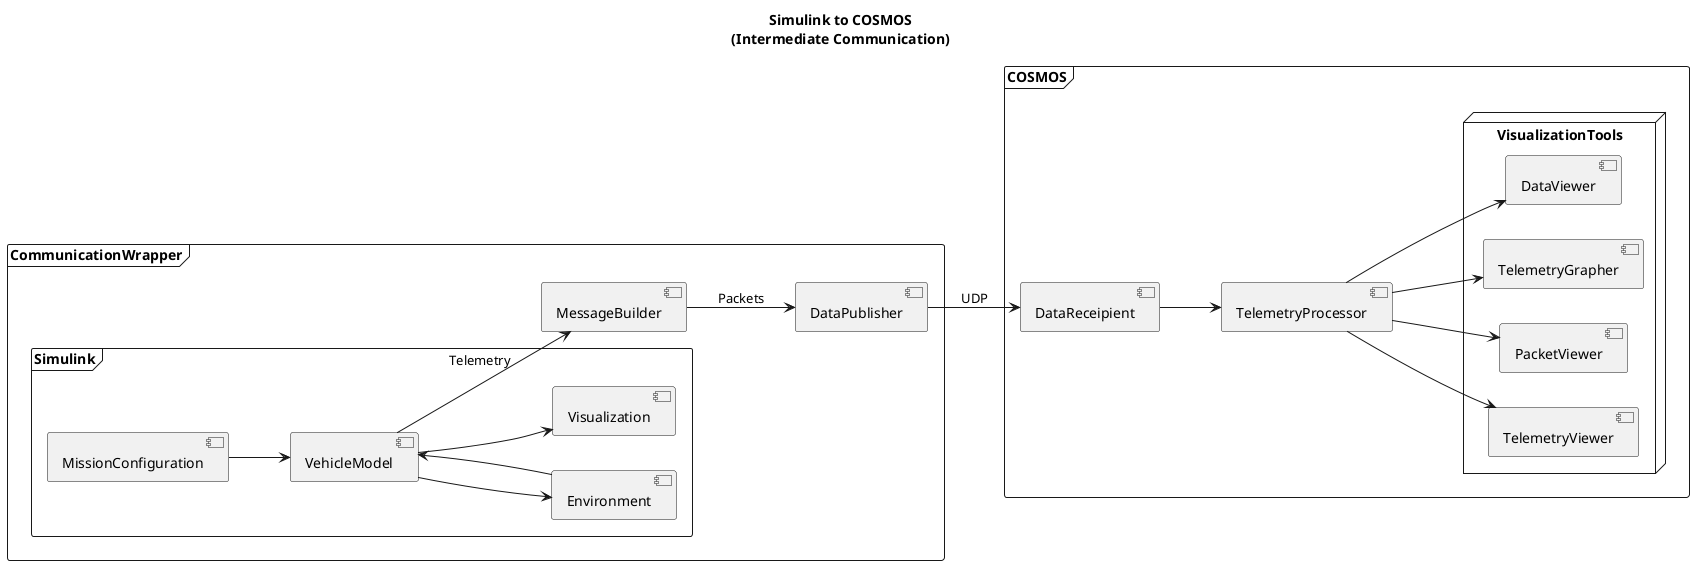 @startuml
title "Simulink to COSMOS\n(Intermediate Communication)"

left to right direction

skinparam BackgroundColor transparent
skinparam componentStyle uml2

frame CommunicationWrapper {
    frame Simulink {
        component VehicleModel 
        component MissionConfiguration
        component Environment
        component Visualization 
    }
    component MessageBuilder
    component DataPublisher
}

frame COSMOS {
    component DataReceipient
    component TelemetryProcessor
    node VisualizationTools {
        component TelemetryViewer
        component PacketViewer
        component TelemetryGrapher
        component DataViewer
    }
}

'Simulink
[VehicleModel] --> [Environment]
[Environment] --> [VehicleModel]
[MissionConfiguration] --> [VehicleModel]
[VehicleModel] --> [Visualization]

' Communication
[VehicleModel] --> [MessageBuilder] : Telemetry
[MessageBuilder] --> [DataPublisher] : Packets
[DataPublisher] --> [DataReceipient] : UDP

' COSMOS
[DataReceipient] --> [TelemetryProcessor] 
[TelemetryProcessor] --> [TelemetryViewer]
[TelemetryProcessor] --> [PacketViewer]
[TelemetryProcessor] --> [TelemetryGrapher]
[TelemetryProcessor] --> [DataViewer]

@enduml

